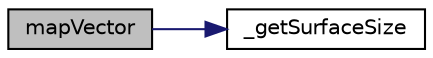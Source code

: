 digraph "mapVector"
{
  bgcolor="transparent";
  edge [fontname="Helvetica",fontsize="10",labelfontname="Helvetica",labelfontsize="10"];
  node [fontname="Helvetica",fontsize="10",shape=record];
  rankdir="LR";
  Node119 [label="mapVector",height=0.2,width=0.4,color="black", fillcolor="grey75", style="filled", fontcolor="black"];
  Node119 -> Node120 [color="midnightblue",fontsize="10",style="solid",fontname="Helvetica"];
  Node120 [label="_getSurfaceSize",height=0.2,width=0.4,color="black",URL="$classdafoam_1_1pyDAFoam_1_1PYDAFOAM.html#aec0d537325e407a049a3843d1cda5829"];
}
